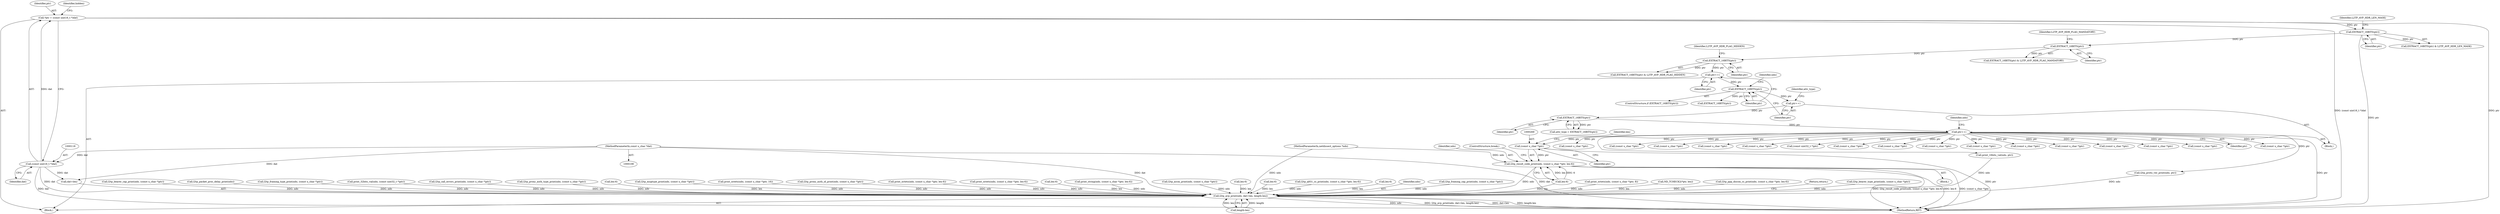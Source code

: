 digraph "0_tcpdump_cc4a7391c616be7a64ed65742ef9ed3f106eb165_0@pointer" {
"1000268" [label="(Call,(const u_char *)ptr)"];
"1000231" [label="(Call,ptr++)"];
"1000229" [label="(Call,EXTRACT_16BITS(ptr))"];
"1000225" [label="(Call,ptr++)"];
"1000186" [label="(Call,EXTRACT_16BITS(ptr))"];
"1000183" [label="(Call,ptr++)"];
"1000172" [label="(Call,EXTRACT_16BITS(ptr))"];
"1000162" [label="(Call,EXTRACT_16BITS(ptr))"];
"1000141" [label="(Call,EXTRACT_16BITS(ptr))"];
"1000115" [label="(Call,*ptr = (const uint16_t *)dat)"];
"1000117" [label="(Call,(const uint16_t *)dat)"];
"1000110" [label="(MethodParameterIn,const u_char *dat)"];
"1000266" [label="(Call,l2tp_result_code_print(ndo, (const u_char *)ptr, len-6))"];
"1000436" [label="(Call,l2tp_avp_print(ndo, dat+len, length-len))"];
"1000441" [label="(Call,length-len)"];
"1000227" [label="(Call,attr_type = EXTRACT_16BITS(ptr))"];
"1000317" [label="(Call,print_string(ndo, (const u_char *)ptr, len-6))"];
"1000174" [label="(Identifier,L2TP_AVP_HDR_FLAG_HIDDEN)"];
"1000116" [label="(Identifier,ptr)"];
"1000272" [label="(Identifier,len)"];
"1000368" [label="(Call,(const uint32_t *)ptr)"];
"1000230" [label="(Identifier,ptr)"];
"1000322" [label="(Call,len-6)"];
"1000423" [label="(Call,(const u_char *)ptr)"];
"1000345" [label="(Call,(const u_char *)ptr)"];
"1000235" [label="(Identifier,ndo)"];
"1000343" [label="(Call,l2tp_q931_cc_print(ndo, (const u_char *)ptr, len-6))"];
"1000185" [label="(ControlStructure,if (EXTRACT_16BITS(ptr)))"];
"1000194" [label="(Call,EXTRACT_16BITS(ptr))"];
"1000173" [label="(Identifier,ptr)"];
"1000162" [label="(Call,EXTRACT_16BITS(ptr))"];
"1000232" [label="(Identifier,ptr)"];
"1000338" [label="(Call,len-6)"];
"1000123" [label="(Identifier,hidden)"];
"1000161" [label="(Call,EXTRACT_16BITS(ptr) & L2TP_AVP_HDR_FLAG_MANDATORY)"];
"1000437" [label="(Identifier,ndo)"];
"1000261" [label="(Call,(const u_char *)ptr)"];
"1000191" [label="(Identifier,ndo)"];
"1000225" [label="(Call,ptr++)"];
"1000281" [label="(Call,l2tp_framing_cap_print(ndo, (const u_char *)ptr))"];
"1000295" [label="(Call,print_octets(ndo, (const u_char *)ptr, 8))"];
"1000164" [label="(Identifier,L2TP_AVP_HDR_FLAG_MANDATORY)"];
"1000112" [label="(Block,)"];
"1000156" [label="(Call,ND_TCHECK2(*ptr, len))"];
"1000375" [label="(Call,(const u_char *)ptr)"];
"1000421" [label="(Call,l2tp_ppp_discon_cc_print(ndo, (const u_char *)ptr, len-6))"];
"1000444" [label="(Return,return;)"];
"1000140" [label="(Call,EXTRACT_16BITS(ptr) & L2TP_AVP_HDR_LEN_MASK)"];
"1000436" [label="(Call,l2tp_avp_print(ndo, dat+len, length-len))"];
"1000141" [label="(Call,EXTRACT_16BITS(ptr))"];
"1000373" [label="(Call,l2tp_bearer_type_print(ndo, (const u_char *)ptr))"];
"1000171" [label="(Call,EXTRACT_16BITS(ptr) & L2TP_AVP_HDR_FLAG_HIDDEN)"];
"1000438" [label="(Call,dat+len)"];
"1000109" [label="(MethodParameterIn,netdissect_options *ndo)"];
"1000450" [label="(MethodReturn,RET)"];
"1000288" [label="(Call,l2tp_bearer_cap_print(ndo, (const u_char *)ptr))"];
"1000387" [label="(Call,l2tp_packet_proc_delay_print(ndo))"];
"1000270" [label="(Identifier,ptr)"];
"1000143" [label="(Identifier,L2TP_AVP_HDR_LEN_MASK)"];
"1000268" [label="(Call,(const u_char *)ptr)"];
"1000380" [label="(Call,l2tp_framing_type_print(ndo, (const u_char *)ptr))"];
"1000366" [label="(Call,print_32bits_val(ndo, (const uint32_t *)ptr))"];
"1000228" [label="(Identifier,attr_type)"];
"1000117" [label="(Call,(const uint16_t *)dat)"];
"1000290" [label="(Call,(const u_char *)ptr)"];
"1000283" [label="(Call,(const u_char *)ptr)"];
"1000229" [label="(Call,EXTRACT_16BITS(ptr))"];
"1000405" [label="(Call,l2tp_call_errors_print(ndo, (const u_char *)ptr))"];
"1000391" [label="(Call,l2tp_proxy_auth_type_print(ndo, (const u_char *)ptr))"];
"1000297" [label="(Call,(const u_char *)ptr)"];
"1000414" [label="(Call,(const u_char *)ptr)"];
"1000115" [label="(Call,*ptr = (const uint16_t *)dat)"];
"1000142" [label="(Identifier,ptr)"];
"1000231" [label="(Call,ptr++)"];
"1000163" [label="(Identifier,ptr)"];
"1000110" [label="(MethodParameterIn,const u_char *dat)"];
"1000426" [label="(Call,len-6)"];
"1000259" [label="(Call,l2tp_msgtype_print(ndo, (const u_char *)ptr))"];
"1000119" [label="(Identifier,dat)"];
"1000353" [label="(Call,print_octets(ndo, (const u_char *)ptr, 16))"];
"1000398" [label="(Call,l2tp_proxy_auth_id_print(ndo, (const u_char *)ptr))"];
"1000183" [label="(Call,ptr++)"];
"1000257" [label="(Block,)"];
"1000267" [label="(Identifier,ndo)"];
"1000211" [label="(Call,print_octets(ndo, (const u_char *)ptr, len-6))"];
"1000271" [label="(Call,len-6)"];
"1000266" [label="(Call,l2tp_result_code_print(ndo, (const u_char *)ptr, len-6))"];
"1000186" [label="(Call,EXTRACT_16BITS(ptr))"];
"1000184" [label="(Identifier,ptr)"];
"1000333" [label="(Call,print_octets(ndo, (const u_char *)ptr, len-6))"];
"1000224" [label="(Block,)"];
"1000172" [label="(Call,EXTRACT_16BITS(ptr))"];
"1000226" [label="(Identifier,ptr)"];
"1000355" [label="(Call,(const u_char *)ptr)"];
"1000274" [label="(ControlStructure,break;)"];
"1000393" [label="(Call,(const u_char *)ptr)"];
"1000216" [label="(Call,len-6)"];
"1000306" [label="(Call,print_16bits_val(ndo, ptr))"];
"1000187" [label="(Identifier,ptr)"];
"1000276" [label="(Call,l2tp_proto_ver_print(ndo, ptr))"];
"1000382" [label="(Call,(const u_char *)ptr)"];
"1000412" [label="(Call,l2tp_accm_print(ndo, (const u_char *)ptr))"];
"1000400" [label="(Call,(const u_char *)ptr)"];
"1000407" [label="(Call,(const u_char *)ptr)"];
"1000319" [label="(Call,(const u_char *)ptr)"];
"1000335" [label="(Call,(const u_char *)ptr)"];
"1000348" [label="(Call,len-6)"];
"1000268" -> "1000266"  [label="AST: "];
"1000268" -> "1000270"  [label="CFG: "];
"1000269" -> "1000268"  [label="AST: "];
"1000270" -> "1000268"  [label="AST: "];
"1000272" -> "1000268"  [label="CFG: "];
"1000268" -> "1000450"  [label="DDG: ptr"];
"1000268" -> "1000266"  [label="DDG: ptr"];
"1000231" -> "1000268"  [label="DDG: ptr"];
"1000231" -> "1000224"  [label="AST: "];
"1000231" -> "1000232"  [label="CFG: "];
"1000232" -> "1000231"  [label="AST: "];
"1000235" -> "1000231"  [label="CFG: "];
"1000231" -> "1000450"  [label="DDG: ptr"];
"1000229" -> "1000231"  [label="DDG: ptr"];
"1000231" -> "1000261"  [label="DDG: ptr"];
"1000231" -> "1000276"  [label="DDG: ptr"];
"1000231" -> "1000283"  [label="DDG: ptr"];
"1000231" -> "1000290"  [label="DDG: ptr"];
"1000231" -> "1000297"  [label="DDG: ptr"];
"1000231" -> "1000306"  [label="DDG: ptr"];
"1000231" -> "1000319"  [label="DDG: ptr"];
"1000231" -> "1000335"  [label="DDG: ptr"];
"1000231" -> "1000345"  [label="DDG: ptr"];
"1000231" -> "1000355"  [label="DDG: ptr"];
"1000231" -> "1000368"  [label="DDG: ptr"];
"1000231" -> "1000375"  [label="DDG: ptr"];
"1000231" -> "1000382"  [label="DDG: ptr"];
"1000231" -> "1000393"  [label="DDG: ptr"];
"1000231" -> "1000400"  [label="DDG: ptr"];
"1000231" -> "1000407"  [label="DDG: ptr"];
"1000231" -> "1000414"  [label="DDG: ptr"];
"1000231" -> "1000423"  [label="DDG: ptr"];
"1000229" -> "1000227"  [label="AST: "];
"1000229" -> "1000230"  [label="CFG: "];
"1000230" -> "1000229"  [label="AST: "];
"1000227" -> "1000229"  [label="CFG: "];
"1000229" -> "1000227"  [label="DDG: ptr"];
"1000225" -> "1000229"  [label="DDG: ptr"];
"1000225" -> "1000224"  [label="AST: "];
"1000225" -> "1000226"  [label="CFG: "];
"1000226" -> "1000225"  [label="AST: "];
"1000228" -> "1000225"  [label="CFG: "];
"1000186" -> "1000225"  [label="DDG: ptr"];
"1000186" -> "1000185"  [label="AST: "];
"1000186" -> "1000187"  [label="CFG: "];
"1000187" -> "1000186"  [label="AST: "];
"1000191" -> "1000186"  [label="CFG: "];
"1000226" -> "1000186"  [label="CFG: "];
"1000183" -> "1000186"  [label="DDG: ptr"];
"1000186" -> "1000194"  [label="DDG: ptr"];
"1000183" -> "1000112"  [label="AST: "];
"1000183" -> "1000184"  [label="CFG: "];
"1000184" -> "1000183"  [label="AST: "];
"1000187" -> "1000183"  [label="CFG: "];
"1000172" -> "1000183"  [label="DDG: ptr"];
"1000172" -> "1000171"  [label="AST: "];
"1000172" -> "1000173"  [label="CFG: "];
"1000173" -> "1000172"  [label="AST: "];
"1000174" -> "1000172"  [label="CFG: "];
"1000172" -> "1000171"  [label="DDG: ptr"];
"1000162" -> "1000172"  [label="DDG: ptr"];
"1000162" -> "1000161"  [label="AST: "];
"1000162" -> "1000163"  [label="CFG: "];
"1000163" -> "1000162"  [label="AST: "];
"1000164" -> "1000162"  [label="CFG: "];
"1000162" -> "1000161"  [label="DDG: ptr"];
"1000141" -> "1000162"  [label="DDG: ptr"];
"1000141" -> "1000140"  [label="AST: "];
"1000141" -> "1000142"  [label="CFG: "];
"1000142" -> "1000141"  [label="AST: "];
"1000143" -> "1000141"  [label="CFG: "];
"1000141" -> "1000450"  [label="DDG: ptr"];
"1000141" -> "1000140"  [label="DDG: ptr"];
"1000115" -> "1000141"  [label="DDG: ptr"];
"1000115" -> "1000112"  [label="AST: "];
"1000115" -> "1000117"  [label="CFG: "];
"1000116" -> "1000115"  [label="AST: "];
"1000117" -> "1000115"  [label="AST: "];
"1000123" -> "1000115"  [label="CFG: "];
"1000115" -> "1000450"  [label="DDG: (const uint16_t *)dat"];
"1000115" -> "1000450"  [label="DDG: ptr"];
"1000117" -> "1000115"  [label="DDG: dat"];
"1000117" -> "1000119"  [label="CFG: "];
"1000118" -> "1000117"  [label="AST: "];
"1000119" -> "1000117"  [label="AST: "];
"1000117" -> "1000450"  [label="DDG: dat"];
"1000110" -> "1000117"  [label="DDG: dat"];
"1000117" -> "1000436"  [label="DDG: dat"];
"1000117" -> "1000438"  [label="DDG: dat"];
"1000110" -> "1000108"  [label="AST: "];
"1000110" -> "1000450"  [label="DDG: dat"];
"1000110" -> "1000436"  [label="DDG: dat"];
"1000110" -> "1000438"  [label="DDG: dat"];
"1000266" -> "1000257"  [label="AST: "];
"1000266" -> "1000271"  [label="CFG: "];
"1000267" -> "1000266"  [label="AST: "];
"1000271" -> "1000266"  [label="AST: "];
"1000274" -> "1000266"  [label="CFG: "];
"1000266" -> "1000450"  [label="DDG: (const u_char *)ptr"];
"1000266" -> "1000450"  [label="DDG: l2tp_result_code_print(ndo, (const u_char *)ptr, len-6)"];
"1000266" -> "1000450"  [label="DDG: len-6"];
"1000109" -> "1000266"  [label="DDG: ndo"];
"1000271" -> "1000266"  [label="DDG: len"];
"1000271" -> "1000266"  [label="DDG: 6"];
"1000266" -> "1000436"  [label="DDG: ndo"];
"1000436" -> "1000112"  [label="AST: "];
"1000436" -> "1000441"  [label="CFG: "];
"1000437" -> "1000436"  [label="AST: "];
"1000438" -> "1000436"  [label="AST: "];
"1000441" -> "1000436"  [label="AST: "];
"1000444" -> "1000436"  [label="CFG: "];
"1000436" -> "1000450"  [label="DDG: ndo"];
"1000436" -> "1000450"  [label="DDG: l2tp_avp_print(ndo, dat+len, length-len)"];
"1000436" -> "1000450"  [label="DDG: dat+len"];
"1000436" -> "1000450"  [label="DDG: length-len"];
"1000343" -> "1000436"  [label="DDG: ndo"];
"1000281" -> "1000436"  [label="DDG: ndo"];
"1000317" -> "1000436"  [label="DDG: ndo"];
"1000295" -> "1000436"  [label="DDG: ndo"];
"1000391" -> "1000436"  [label="DDG: ndo"];
"1000306" -> "1000436"  [label="DDG: ndo"];
"1000387" -> "1000436"  [label="DDG: ndo"];
"1000421" -> "1000436"  [label="DDG: ndo"];
"1000412" -> "1000436"  [label="DDG: ndo"];
"1000366" -> "1000436"  [label="DDG: ndo"];
"1000211" -> "1000436"  [label="DDG: ndo"];
"1000353" -> "1000436"  [label="DDG: ndo"];
"1000373" -> "1000436"  [label="DDG: ndo"];
"1000380" -> "1000436"  [label="DDG: ndo"];
"1000333" -> "1000436"  [label="DDG: ndo"];
"1000259" -> "1000436"  [label="DDG: ndo"];
"1000288" -> "1000436"  [label="DDG: ndo"];
"1000276" -> "1000436"  [label="DDG: ndo"];
"1000405" -> "1000436"  [label="DDG: ndo"];
"1000398" -> "1000436"  [label="DDG: ndo"];
"1000109" -> "1000436"  [label="DDG: ndo"];
"1000441" -> "1000436"  [label="DDG: length"];
"1000441" -> "1000436"  [label="DDG: len"];
"1000156" -> "1000436"  [label="DDG: len"];
"1000426" -> "1000436"  [label="DDG: len"];
"1000216" -> "1000436"  [label="DDG: len"];
"1000322" -> "1000436"  [label="DDG: len"];
"1000271" -> "1000436"  [label="DDG: len"];
"1000338" -> "1000436"  [label="DDG: len"];
"1000348" -> "1000436"  [label="DDG: len"];
}
